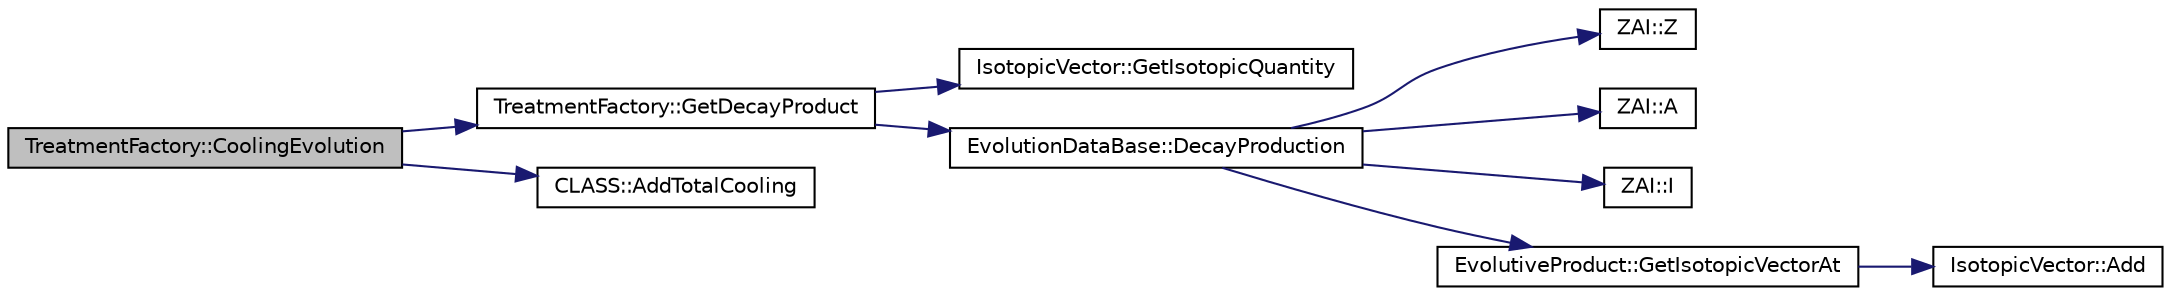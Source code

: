 digraph G
{
  edge [fontname="Helvetica",fontsize="10",labelfontname="Helvetica",labelfontsize="10"];
  node [fontname="Helvetica",fontsize="10",shape=record];
  rankdir="LR";
  Node1 [label="TreatmentFactory::CoolingEvolution",height=0.2,width=0.4,color="black", fillcolor="grey75", style="filled" fontcolor="black"];
  Node1 -> Node2 [color="midnightblue",fontsize="10",style="solid",fontname="Helvetica"];
  Node2 [label="TreatmentFactory::GetDecayProduct",height=0.2,width=0.4,color="black", fillcolor="white", style="filled",URL="$class_treatment_factory.html#a87686aa3bee9be038d3378da99b85fff",tooltip="Get IsotopicVector Decay at the t time."];
  Node2 -> Node3 [color="midnightblue",fontsize="10",style="solid",fontname="Helvetica"];
  Node3 [label="IsotopicVector::GetIsotopicQuantity",height=0.2,width=0.4,color="black", fillcolor="white", style="filled",URL="$class_isotopic_vector.html#a0b65f2635da76635c97ddc39faad22bb",tooltip="Return the IVQuantity map."];
  Node2 -> Node4 [color="midnightblue",fontsize="10",style="solid",fontname="Helvetica"];
  Node4 [label="EvolutionDataBase::DecayProduction",height=0.2,width=0.4,color="black", fillcolor="white", style="filled",URL="$class_evolution_data_base.html#ad01b9d1f78010288126152695e954568",tooltip="Return the Product IsotopicVector evolution from zai during a dt time."];
  Node4 -> Node5 [color="midnightblue",fontsize="10",style="solid",fontname="Helvetica"];
  Node5 [label="ZAI::Z",height=0.2,width=0.4,color="black", fillcolor="white", style="filled",URL="$class_z_a_i.html#aaf5ea148963117c48d4f195e8dad1583",tooltip="returns the number of protons"];
  Node4 -> Node6 [color="midnightblue",fontsize="10",style="solid",fontname="Helvetica"];
  Node6 [label="ZAI::A",height=0.2,width=0.4,color="black", fillcolor="white", style="filled",URL="$class_z_a_i.html#af4ac318886bf1a8d26518c25d34dc1c9",tooltip="returns the number of nucleons"];
  Node4 -> Node7 [color="midnightblue",fontsize="10",style="solid",fontname="Helvetica"];
  Node7 [label="ZAI::I",height=0.2,width=0.4,color="black", fillcolor="white", style="filled",URL="$class_z_a_i.html#a00176bf5dbe0d6f39f587a6d225390c3",tooltip="returns the Isomeric State"];
  Node4 -> Node8 [color="midnightblue",fontsize="10",style="solid",fontname="Helvetica"];
  Node8 [label="EvolutiveProduct::GetIsotopicVectorAt",height=0.2,width=0.4,color="black", fillcolor="white", style="filled",URL="$class_evolutive_product.html#ad701e725b358763a1dd2f6d6e3a19721",tooltip="Return the Product IsotopicVector evolution TGraphErrors."];
  Node8 -> Node9 [color="midnightblue",fontsize="10",style="solid",fontname="Helvetica"];
  Node9 [label="IsotopicVector::Add",height=0.2,width=0.4,color="black", fillcolor="white", style="filled",URL="$class_isotopic_vector.html#a3931b0fa08d48ef9a731e7672e86c9fd",tooltip="Add Quantity gramme of the ZAI Element."];
  Node1 -> Node10 [color="midnightblue",fontsize="10",style="solid",fontname="Helvetica"];
  Node10 [label="CLASS::AddTotalCooling",height=0.2,width=0.4,color="black", fillcolor="white", style="filled",URL="$class_c_l_a_s_s.html#ad1864aa27159ef57dbdc4e364c1cbc69"];
}
